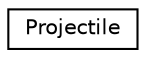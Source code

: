 digraph "Graphical Class Hierarchy"
{
 // LATEX_PDF_SIZE
  edge [fontname="Helvetica",fontsize="10",labelfontname="Helvetica",labelfontsize="10"];
  node [fontname="Helvetica",fontsize="10",shape=record];
  rankdir="LR";
  Node0 [label="Projectile",height=0.2,width=0.4,color="black", fillcolor="white", style="filled",URL="$struct_projectile.html",tooltip=" "];
}
